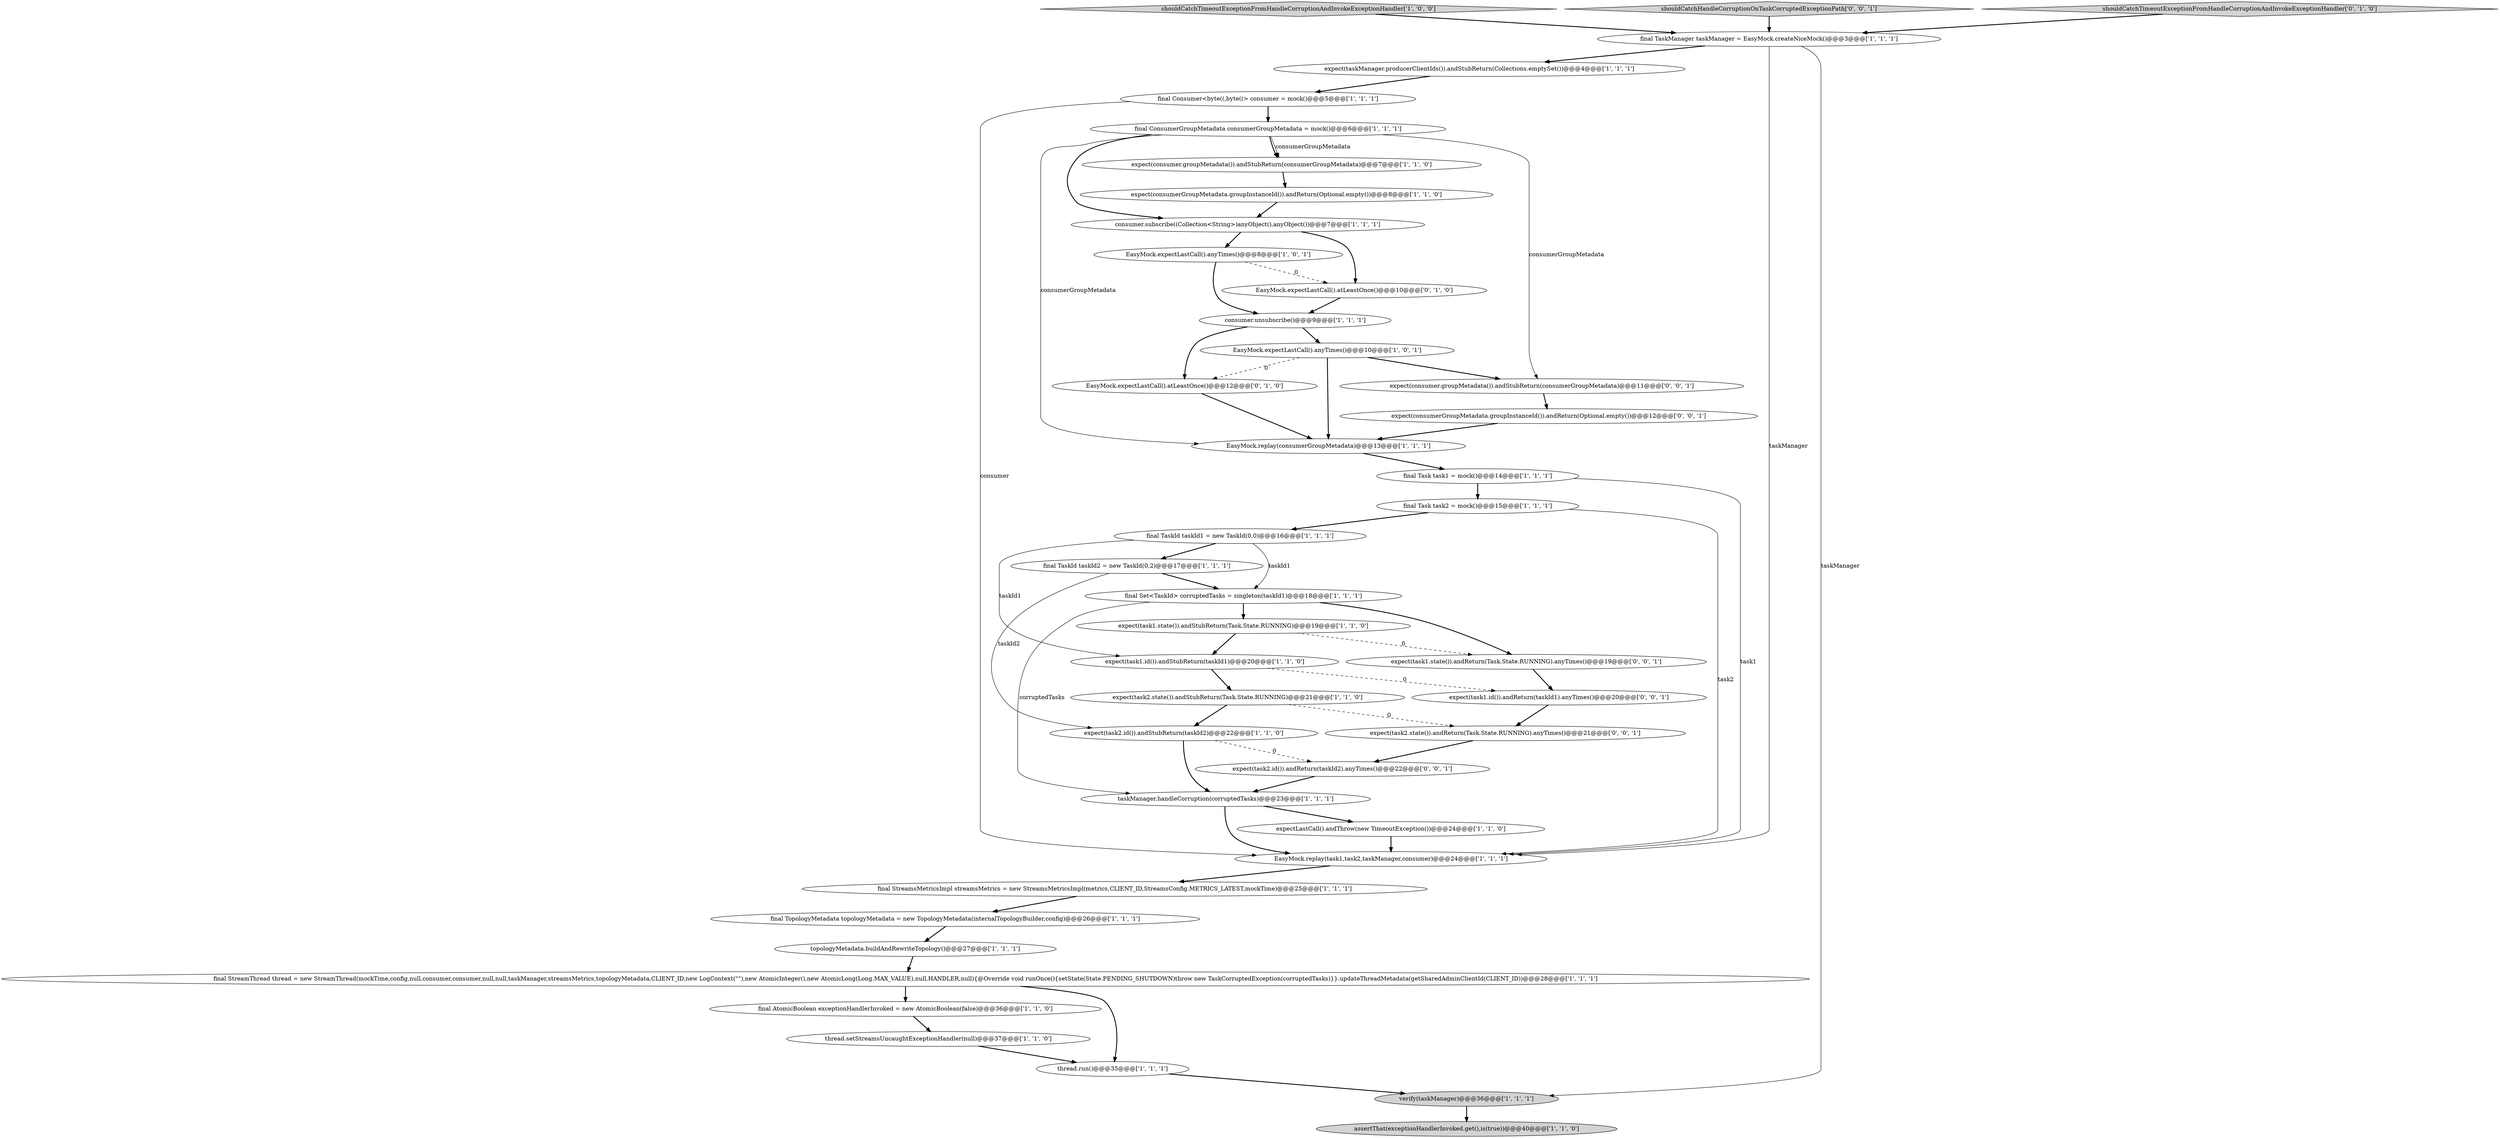 digraph {
25 [style = filled, label = "final TaskId taskId1 = new TaskId(0,0)@@@16@@@['1', '1', '1']", fillcolor = white, shape = ellipse image = "AAA0AAABBB1BBB"];
5 [style = filled, label = "expect(task1.id()).andStubReturn(taskId1)@@@20@@@['1', '1', '0']", fillcolor = white, shape = ellipse image = "AAA0AAABBB1BBB"];
19 [style = filled, label = "shouldCatchTimeoutExceptionFromHandleCorruptionAndInvokeExceptionHandler['1', '0', '0']", fillcolor = lightgray, shape = diamond image = "AAA0AAABBB1BBB"];
22 [style = filled, label = "expect(consumerGroupMetadata.groupInstanceId()).andReturn(Optional.empty())@@@8@@@['1', '1', '0']", fillcolor = white, shape = ellipse image = "AAA0AAABBB1BBB"];
16 [style = filled, label = "expect(taskManager.producerClientIds()).andStubReturn(Collections.emptySet())@@@4@@@['1', '1', '1']", fillcolor = white, shape = ellipse image = "AAA0AAABBB1BBB"];
40 [style = filled, label = "shouldCatchHandleCorruptionOnTaskCorruptedExceptionPath['0', '0', '1']", fillcolor = lightgray, shape = diamond image = "AAA0AAABBB3BBB"];
7 [style = filled, label = "EasyMock.expectLastCall().anyTimes()@@@10@@@['1', '0', '1']", fillcolor = white, shape = ellipse image = "AAA0AAABBB1BBB"];
10 [style = filled, label = "final ConsumerGroupMetadata consumerGroupMetadata = mock()@@@6@@@['1', '1', '1']", fillcolor = white, shape = ellipse image = "AAA0AAABBB1BBB"];
38 [style = filled, label = "expect(consumer.groupMetadata()).andStubReturn(consumerGroupMetadata)@@@11@@@['0', '0', '1']", fillcolor = white, shape = ellipse image = "AAA0AAABBB3BBB"];
41 [style = filled, label = "expect(task2.state()).andReturn(Task.State.RUNNING).anyTimes()@@@21@@@['0', '0', '1']", fillcolor = white, shape = ellipse image = "AAA0AAABBB3BBB"];
27 [style = filled, label = "final TaskManager taskManager = EasyMock.createNiceMock()@@@3@@@['1', '1', '1']", fillcolor = white, shape = ellipse image = "AAA0AAABBB1BBB"];
14 [style = filled, label = "EasyMock.expectLastCall().anyTimes()@@@8@@@['1', '0', '1']", fillcolor = white, shape = ellipse image = "AAA0AAABBB1BBB"];
20 [style = filled, label = "expectLastCall().andThrow(new TimeoutException())@@@24@@@['1', '1', '0']", fillcolor = white, shape = ellipse image = "AAA0AAABBB1BBB"];
30 [style = filled, label = "EasyMock.replay(consumerGroupMetadata)@@@13@@@['1', '1', '1']", fillcolor = white, shape = ellipse image = "AAA0AAABBB1BBB"];
3 [style = filled, label = "consumer.unsubscribe()@@@9@@@['1', '1', '1']", fillcolor = white, shape = ellipse image = "AAA0AAABBB1BBB"];
6 [style = filled, label = "final AtomicBoolean exceptionHandlerInvoked = new AtomicBoolean(false)@@@36@@@['1', '1', '0']", fillcolor = white, shape = ellipse image = "AAA0AAABBB1BBB"];
21 [style = filled, label = "assertThat(exceptionHandlerInvoked.get(),is(true))@@@40@@@['1', '1', '0']", fillcolor = lightgray, shape = ellipse image = "AAA0AAABBB1BBB"];
17 [style = filled, label = "final Task task2 = mock()@@@15@@@['1', '1', '1']", fillcolor = white, shape = ellipse image = "AAA0AAABBB1BBB"];
26 [style = filled, label = "topologyMetadata.buildAndRewriteTopology()@@@27@@@['1', '1', '1']", fillcolor = white, shape = ellipse image = "AAA0AAABBB1BBB"];
0 [style = filled, label = "final TaskId taskId2 = new TaskId(0,2)@@@17@@@['1', '1', '1']", fillcolor = white, shape = ellipse image = "AAA0AAABBB1BBB"];
8 [style = filled, label = "final StreamThread thread = new StreamThread(mockTime,config,null,consumer,consumer,null,null,taskManager,streamsMetrics,topologyMetadata,CLIENT_ID,new LogContext(\"\"),new AtomicInteger(),new AtomicLong(Long.MAX_VALUE),null,HANDLER,null){@Override void runOnce(){setState(State.PENDING_SHUTDOWN)throw new TaskCorruptedException(corruptedTasks)}}.updateThreadMetadata(getSharedAdminClientId(CLIENT_ID))@@@28@@@['1', '1', '1']", fillcolor = white, shape = ellipse image = "AAA0AAABBB1BBB"];
29 [style = filled, label = "thread.run()@@@35@@@['1', '1', '1']", fillcolor = white, shape = ellipse image = "AAA0AAABBB1BBB"];
4 [style = filled, label = "expect(task2.state()).andStubReturn(Task.State.RUNNING)@@@21@@@['1', '1', '0']", fillcolor = white, shape = ellipse image = "AAA0AAABBB1BBB"];
42 [style = filled, label = "expect(consumerGroupMetadata.groupInstanceId()).andReturn(Optional.empty())@@@12@@@['0', '0', '1']", fillcolor = white, shape = ellipse image = "AAA0AAABBB3BBB"];
11 [style = filled, label = "final Set<TaskId> corruptedTasks = singleton(taskId1)@@@18@@@['1', '1', '1']", fillcolor = white, shape = ellipse image = "AAA0AAABBB1BBB"];
35 [style = filled, label = "EasyMock.expectLastCall().atLeastOnce()@@@10@@@['0', '1', '0']", fillcolor = white, shape = ellipse image = "AAA1AAABBB2BBB"];
9 [style = filled, label = "taskManager.handleCorruption(corruptedTasks)@@@23@@@['1', '1', '1']", fillcolor = white, shape = ellipse image = "AAA0AAABBB1BBB"];
34 [style = filled, label = "EasyMock.expectLastCall().atLeastOnce()@@@12@@@['0', '1', '0']", fillcolor = white, shape = ellipse image = "AAA1AAABBB2BBB"];
18 [style = filled, label = "thread.setStreamsUncaughtExceptionHandler(null)@@@37@@@['1', '1', '0']", fillcolor = white, shape = ellipse image = "AAA0AAABBB1BBB"];
31 [style = filled, label = "EasyMock.replay(task1,task2,taskManager,consumer)@@@24@@@['1', '1', '1']", fillcolor = white, shape = ellipse image = "AAA0AAABBB1BBB"];
32 [style = filled, label = "verify(taskManager)@@@36@@@['1', '1', '1']", fillcolor = lightgray, shape = ellipse image = "AAA0AAABBB1BBB"];
28 [style = filled, label = "expect(task1.state()).andStubReturn(Task.State.RUNNING)@@@19@@@['1', '1', '0']", fillcolor = white, shape = ellipse image = "AAA0AAABBB1BBB"];
15 [style = filled, label = "final Task task1 = mock()@@@14@@@['1', '1', '1']", fillcolor = white, shape = ellipse image = "AAA0AAABBB1BBB"];
13 [style = filled, label = "final Consumer<byte((,byte((> consumer = mock()@@@5@@@['1', '1', '1']", fillcolor = white, shape = ellipse image = "AAA0AAABBB1BBB"];
37 [style = filled, label = "expect(task1.state()).andReturn(Task.State.RUNNING).anyTimes()@@@19@@@['0', '0', '1']", fillcolor = white, shape = ellipse image = "AAA0AAABBB3BBB"];
23 [style = filled, label = "expect(consumer.groupMetadata()).andStubReturn(consumerGroupMetadata)@@@7@@@['1', '1', '0']", fillcolor = white, shape = ellipse image = "AAA0AAABBB1BBB"];
1 [style = filled, label = "final TopologyMetadata topologyMetadata = new TopologyMetadata(internalTopologyBuilder,config)@@@26@@@['1', '1', '1']", fillcolor = white, shape = ellipse image = "AAA0AAABBB1BBB"];
33 [style = filled, label = "shouldCatchTimeoutExceptionFromHandleCorruptionAndInvokeExceptionHandler['0', '1', '0']", fillcolor = lightgray, shape = diamond image = "AAA0AAABBB2BBB"];
24 [style = filled, label = "consumer.subscribe((Collection<String>)anyObject(),anyObject())@@@7@@@['1', '1', '1']", fillcolor = white, shape = ellipse image = "AAA0AAABBB1BBB"];
2 [style = filled, label = "expect(task2.id()).andStubReturn(taskId2)@@@22@@@['1', '1', '0']", fillcolor = white, shape = ellipse image = "AAA0AAABBB1BBB"];
12 [style = filled, label = "final StreamsMetricsImpl streamsMetrics = new StreamsMetricsImpl(metrics,CLIENT_ID,StreamsConfig.METRICS_LATEST,mockTime)@@@25@@@['1', '1', '1']", fillcolor = white, shape = ellipse image = "AAA0AAABBB1BBB"];
36 [style = filled, label = "expect(task2.id()).andReturn(taskId2).anyTimes()@@@22@@@['0', '0', '1']", fillcolor = white, shape = ellipse image = "AAA0AAABBB3BBB"];
39 [style = filled, label = "expect(task1.id()).andReturn(taskId1).anyTimes()@@@20@@@['0', '0', '1']", fillcolor = white, shape = ellipse image = "AAA0AAABBB3BBB"];
2->36 [style = dashed, label="0"];
23->22 [style = bold, label=""];
33->27 [style = bold, label=""];
35->3 [style = bold, label=""];
24->35 [style = bold, label=""];
6->18 [style = bold, label=""];
7->38 [style = bold, label=""];
5->39 [style = dashed, label="0"];
26->8 [style = bold, label=""];
14->3 [style = bold, label=""];
10->24 [style = bold, label=""];
27->31 [style = solid, label="taskManager"];
10->23 [style = bold, label=""];
27->32 [style = solid, label="taskManager"];
17->31 [style = solid, label="task2"];
22->24 [style = bold, label=""];
30->15 [style = bold, label=""];
20->31 [style = bold, label=""];
7->34 [style = dashed, label="0"];
10->38 [style = solid, label="consumerGroupMetadata"];
9->20 [style = bold, label=""];
15->31 [style = solid, label="task1"];
9->31 [style = bold, label=""];
28->37 [style = dashed, label="0"];
12->1 [style = bold, label=""];
31->12 [style = bold, label=""];
8->6 [style = bold, label=""];
41->36 [style = bold, label=""];
25->5 [style = solid, label="taskId1"];
16->13 [style = bold, label=""];
3->7 [style = bold, label=""];
0->11 [style = bold, label=""];
40->27 [style = bold, label=""];
5->4 [style = bold, label=""];
32->21 [style = bold, label=""];
4->2 [style = bold, label=""];
27->16 [style = bold, label=""];
39->41 [style = bold, label=""];
19->27 [style = bold, label=""];
11->9 [style = solid, label="corruptedTasks"];
14->35 [style = dashed, label="0"];
36->9 [style = bold, label=""];
4->41 [style = dashed, label="0"];
2->9 [style = bold, label=""];
8->29 [style = bold, label=""];
37->39 [style = bold, label=""];
0->2 [style = solid, label="taskId2"];
29->32 [style = bold, label=""];
25->11 [style = solid, label="taskId1"];
38->42 [style = bold, label=""];
28->5 [style = bold, label=""];
13->31 [style = solid, label="consumer"];
25->0 [style = bold, label=""];
1->26 [style = bold, label=""];
11->37 [style = bold, label=""];
13->10 [style = bold, label=""];
24->14 [style = bold, label=""];
10->23 [style = solid, label="consumerGroupMetadata"];
34->30 [style = bold, label=""];
11->28 [style = bold, label=""];
18->29 [style = bold, label=""];
3->34 [style = bold, label=""];
7->30 [style = bold, label=""];
17->25 [style = bold, label=""];
10->30 [style = solid, label="consumerGroupMetadata"];
42->30 [style = bold, label=""];
15->17 [style = bold, label=""];
}

